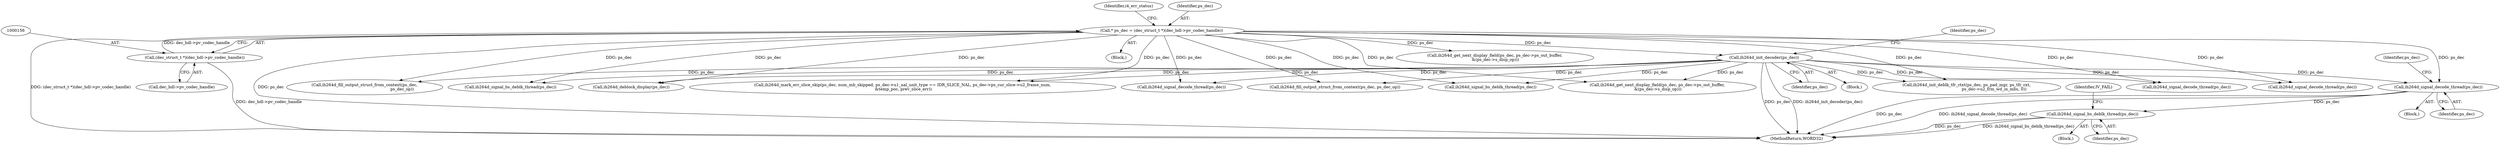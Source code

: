 digraph "0_Android_7554755536019e439433c515eeb44e701fb3bfb2@API" {
"1001184" [label="(Call,ih264d_signal_decode_thread(ps_dec))"];
"1000896" [label="(Call,ih264d_init_decoder(ps_dec))"];
"1000153" [label="(Call,* ps_dec = (dec_struct_t *)(dec_hdl->pv_codec_handle))"];
"1000155" [label="(Call,(dec_struct_t *)(dec_hdl->pv_codec_handle))"];
"1001193" [label="(Call,ih264d_signal_bs_deblk_thread(ps_dec))"];
"1000900" [label="(Identifier,ps_dec)"];
"1000155" [label="(Call,(dec_struct_t *)(dec_hdl->pv_codec_handle))"];
"1001193" [label="(Call,ih264d_signal_bs_deblk_thread(ps_dec))"];
"1001189" [label="(Identifier,ps_dec)"];
"1001248" [label="(Call,ih264d_fill_output_struct_from_context(ps_dec,\n                                                           ps_dec_op))"];
"1001802" [label="(Call,ih264d_signal_bs_deblk_thread(ps_dec))"];
"1001858" [label="(Call,ih264d_deblock_display(ps_dec))"];
"1000157" [label="(Call,dec_hdl->pv_codec_handle)"];
"1002142" [label="(MethodReturn,WORD32)"];
"1000151" [label="(Block,)"];
"1000162" [label="(Identifier,i4_err_status)"];
"1001523" [label="(Call,ih264d_mark_err_slice_skip(ps_dec, num_mb_skipped, ps_dec->u1_nal_unit_type == IDR_SLICE_NAL, ps_dec->ps_cur_slice->u2_frame_num,\n &temp_poc, prev_slice_err))"];
"1001194" [label="(Identifier,ps_dec)"];
"1001150" [label="(Block,)"];
"1001184" [label="(Call,ih264d_signal_decode_thread(ps_dec))"];
"1001694" [label="(Call,ih264d_signal_decode_thread(ps_dec))"];
"1000897" [label="(Identifier,ps_dec)"];
"1001185" [label="(Identifier,ps_dec)"];
"1000153" [label="(Call,* ps_dec = (dec_struct_t *)(dec_hdl->pv_codec_handle))"];
"1002022" [label="(Call,ih264d_fill_output_struct_from_context(ps_dec, ps_dec_op))"];
"1001980" [label="(Call,ih264d_signal_bs_deblk_thread(ps_dec))"];
"1000896" [label="(Call,ih264d_init_decoder(ps_dec))"];
"1001196" [label="(Identifier,IV_FAIL)"];
"1000713" [label="(Call,ih264d_get_next_display_field(ps_dec, ps_dec->ps_out_buffer,\n &(ps_dec->s_disp_op)))"];
"1001994" [label="(Call,ih264d_get_next_display_field(ps_dec, ps_dec->ps_out_buffer,\n &(ps_dec->s_disp_op)))"];
"1001660" [label="(Call,ih264d_init_deblk_tfr_ctxt(ps_dec, ps_pad_mgr, ps_tfr_cxt,\n                                           ps_dec->u2_frm_wd_in_mbs, 0))"];
"1001571" [label="(Call,ih264d_signal_decode_thread(ps_dec))"];
"1001192" [label="(Block,)"];
"1000895" [label="(Block,)"];
"1000154" [label="(Identifier,ps_dec)"];
"1001398" [label="(Call,ih264d_signal_decode_thread(ps_dec))"];
"1001184" -> "1001150"  [label="AST: "];
"1001184" -> "1001185"  [label="CFG: "];
"1001185" -> "1001184"  [label="AST: "];
"1001189" -> "1001184"  [label="CFG: "];
"1001184" -> "1002142"  [label="DDG: ps_dec"];
"1001184" -> "1002142"  [label="DDG: ih264d_signal_decode_thread(ps_dec)"];
"1000896" -> "1001184"  [label="DDG: ps_dec"];
"1000153" -> "1001184"  [label="DDG: ps_dec"];
"1001184" -> "1001193"  [label="DDG: ps_dec"];
"1000896" -> "1000895"  [label="AST: "];
"1000896" -> "1000897"  [label="CFG: "];
"1000897" -> "1000896"  [label="AST: "];
"1000900" -> "1000896"  [label="CFG: "];
"1000896" -> "1002142"  [label="DDG: ps_dec"];
"1000896" -> "1002142"  [label="DDG: ih264d_init_decoder(ps_dec)"];
"1000153" -> "1000896"  [label="DDG: ps_dec"];
"1000896" -> "1001248"  [label="DDG: ps_dec"];
"1000896" -> "1001398"  [label="DDG: ps_dec"];
"1000896" -> "1001523"  [label="DDG: ps_dec"];
"1000896" -> "1001571"  [label="DDG: ps_dec"];
"1000896" -> "1001660"  [label="DDG: ps_dec"];
"1000896" -> "1001694"  [label="DDG: ps_dec"];
"1000896" -> "1001802"  [label="DDG: ps_dec"];
"1000896" -> "1001858"  [label="DDG: ps_dec"];
"1000896" -> "1001980"  [label="DDG: ps_dec"];
"1000896" -> "1001994"  [label="DDG: ps_dec"];
"1000896" -> "1002022"  [label="DDG: ps_dec"];
"1000153" -> "1000151"  [label="AST: "];
"1000153" -> "1000155"  [label="CFG: "];
"1000154" -> "1000153"  [label="AST: "];
"1000155" -> "1000153"  [label="AST: "];
"1000162" -> "1000153"  [label="CFG: "];
"1000153" -> "1002142"  [label="DDG: (dec_struct_t *)(dec_hdl->pv_codec_handle)"];
"1000153" -> "1002142"  [label="DDG: ps_dec"];
"1000155" -> "1000153"  [label="DDG: dec_hdl->pv_codec_handle"];
"1000153" -> "1000713"  [label="DDG: ps_dec"];
"1000153" -> "1001248"  [label="DDG: ps_dec"];
"1000153" -> "1001398"  [label="DDG: ps_dec"];
"1000153" -> "1001523"  [label="DDG: ps_dec"];
"1000153" -> "1001571"  [label="DDG: ps_dec"];
"1000153" -> "1001660"  [label="DDG: ps_dec"];
"1000153" -> "1001694"  [label="DDG: ps_dec"];
"1000153" -> "1001802"  [label="DDG: ps_dec"];
"1000153" -> "1001858"  [label="DDG: ps_dec"];
"1000153" -> "1001980"  [label="DDG: ps_dec"];
"1000153" -> "1001994"  [label="DDG: ps_dec"];
"1000153" -> "1002022"  [label="DDG: ps_dec"];
"1000155" -> "1000157"  [label="CFG: "];
"1000156" -> "1000155"  [label="AST: "];
"1000157" -> "1000155"  [label="AST: "];
"1000155" -> "1002142"  [label="DDG: dec_hdl->pv_codec_handle"];
"1001193" -> "1001192"  [label="AST: "];
"1001193" -> "1001194"  [label="CFG: "];
"1001194" -> "1001193"  [label="AST: "];
"1001196" -> "1001193"  [label="CFG: "];
"1001193" -> "1002142"  [label="DDG: ps_dec"];
"1001193" -> "1002142"  [label="DDG: ih264d_signal_bs_deblk_thread(ps_dec)"];
}
